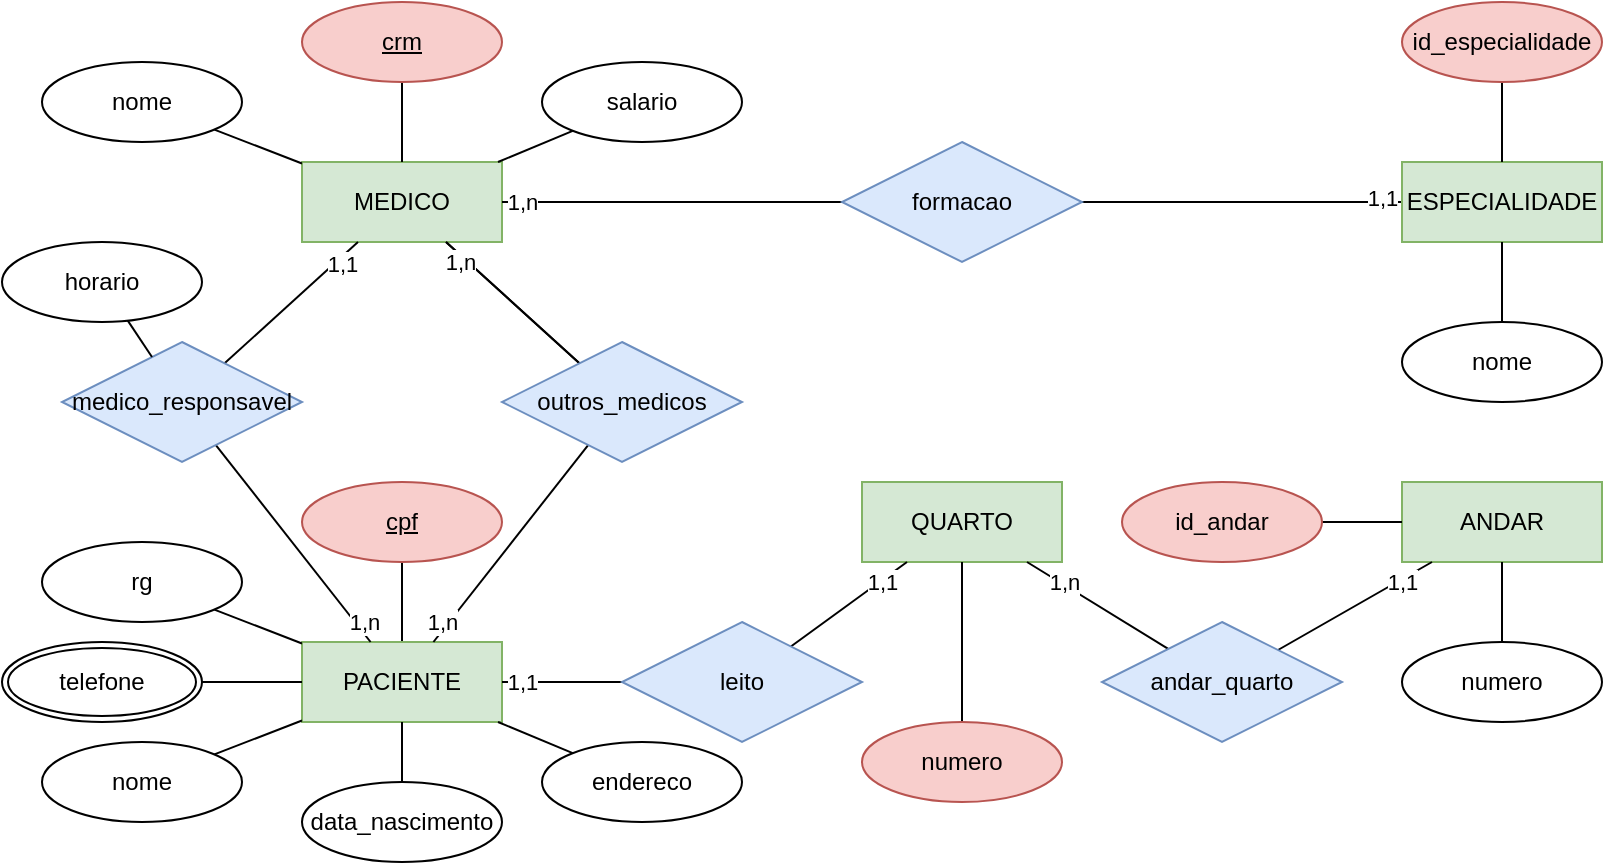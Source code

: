 <mxfile version="20.8.20" type="github">
  <diagram name="Página-1" id="lt4oC5ux750yqaEo4UEf">
    <mxGraphModel dx="995" dy="541" grid="1" gridSize="10" guides="1" tooltips="1" connect="1" arrows="1" fold="1" page="1" pageScale="1" pageWidth="827" pageHeight="1169" math="0" shadow="0">
      <root>
        <mxCell id="0" />
        <mxCell id="1" parent="0" />
        <mxCell id="RurWiZB8BcjZz6UFfZch-28" value="MEDICO" style="whiteSpace=wrap;html=1;align=center;fillColor=#d5e8d4;strokeColor=#82b366;" parent="1" vertex="1">
          <mxGeometry x="150" y="80" width="100" height="40" as="geometry" />
        </mxCell>
        <mxCell id="RurWiZB8BcjZz6UFfZch-44" style="rounded=0;orthogonalLoop=1;jettySize=auto;html=1;endArrow=none;endFill=0;startArrow=none;startFill=0;" parent="1" source="RurWiZB8BcjZz6UFfZch-29" target="RurWiZB8BcjZz6UFfZch-38" edge="1">
          <mxGeometry relative="1" as="geometry" />
        </mxCell>
        <mxCell id="RurWiZB8BcjZz6UFfZch-29" value="PACIENTE" style="whiteSpace=wrap;html=1;align=center;fillColor=#d5e8d4;strokeColor=#82b366;" parent="1" vertex="1">
          <mxGeometry x="150" y="320" width="100" height="40" as="geometry" />
        </mxCell>
        <mxCell id="RurWiZB8BcjZz6UFfZch-50" style="edgeStyle=none;rounded=0;orthogonalLoop=1;jettySize=auto;html=1;startArrow=none;startFill=0;endArrow=none;endFill=0;" parent="1" source="RurWiZB8BcjZz6UFfZch-30" target="RurWiZB8BcjZz6UFfZch-28" edge="1">
          <mxGeometry relative="1" as="geometry" />
        </mxCell>
        <mxCell id="RurWiZB8BcjZz6UFfZch-30" value="crm" style="ellipse;whiteSpace=wrap;html=1;align=center;fontStyle=4;fillColor=#f8cecc;strokeColor=#b85450;" parent="1" vertex="1">
          <mxGeometry x="150" width="100" height="40" as="geometry" />
        </mxCell>
        <mxCell id="RurWiZB8BcjZz6UFfZch-51" style="edgeStyle=none;rounded=0;orthogonalLoop=1;jettySize=auto;html=1;startArrow=none;startFill=0;endArrow=none;endFill=0;" parent="1" source="RurWiZB8BcjZz6UFfZch-31" target="RurWiZB8BcjZz6UFfZch-28" edge="1">
          <mxGeometry relative="1" as="geometry" />
        </mxCell>
        <mxCell id="RurWiZB8BcjZz6UFfZch-31" value="nome" style="ellipse;whiteSpace=wrap;html=1;align=center;" parent="1" vertex="1">
          <mxGeometry x="20" y="30" width="100" height="40" as="geometry" />
        </mxCell>
        <mxCell id="RurWiZB8BcjZz6UFfZch-52" style="edgeStyle=none;rounded=0;orthogonalLoop=1;jettySize=auto;html=1;startArrow=none;startFill=0;endArrow=none;endFill=0;" parent="1" source="RurWiZB8BcjZz6UFfZch-32" target="RurWiZB8BcjZz6UFfZch-28" edge="1">
          <mxGeometry relative="1" as="geometry" />
        </mxCell>
        <mxCell id="RurWiZB8BcjZz6UFfZch-32" value="salario" style="ellipse;whiteSpace=wrap;html=1;align=center;" parent="1" vertex="1">
          <mxGeometry x="270" y="30" width="100" height="40" as="geometry" />
        </mxCell>
        <mxCell id="RurWiZB8BcjZz6UFfZch-53" style="edgeStyle=none;rounded=0;orthogonalLoop=1;jettySize=auto;html=1;startArrow=none;startFill=0;endArrow=none;endFill=0;" parent="1" source="RurWiZB8BcjZz6UFfZch-62" target="RurWiZB8BcjZz6UFfZch-28" edge="1">
          <mxGeometry relative="1" as="geometry" />
        </mxCell>
        <mxCell id="RurWiZB8BcjZz6UFfZch-45" style="edgeStyle=none;rounded=0;orthogonalLoop=1;jettySize=auto;html=1;startArrow=none;startFill=0;endArrow=none;endFill=0;" parent="1" source="RurWiZB8BcjZz6UFfZch-35" target="RurWiZB8BcjZz6UFfZch-29" edge="1">
          <mxGeometry relative="1" as="geometry" />
        </mxCell>
        <mxCell id="RurWiZB8BcjZz6UFfZch-35" value="nome" style="ellipse;whiteSpace=wrap;html=1;align=center;" parent="1" vertex="1">
          <mxGeometry x="20" y="370" width="100" height="40" as="geometry" />
        </mxCell>
        <mxCell id="RurWiZB8BcjZz6UFfZch-46" style="edgeStyle=none;rounded=0;orthogonalLoop=1;jettySize=auto;html=1;startArrow=none;startFill=0;endArrow=none;endFill=0;" parent="1" source="RurWiZB8BcjZz6UFfZch-36" target="RurWiZB8BcjZz6UFfZch-29" edge="1">
          <mxGeometry relative="1" as="geometry" />
        </mxCell>
        <mxCell id="RurWiZB8BcjZz6UFfZch-36" value="rg" style="ellipse;whiteSpace=wrap;html=1;align=center;" parent="1" vertex="1">
          <mxGeometry x="20" y="270" width="100" height="40" as="geometry" />
        </mxCell>
        <mxCell id="RurWiZB8BcjZz6UFfZch-47" style="edgeStyle=none;rounded=0;orthogonalLoop=1;jettySize=auto;html=1;startArrow=none;startFill=0;endArrow=none;endFill=0;" parent="1" source="RurWiZB8BcjZz6UFfZch-37" target="RurWiZB8BcjZz6UFfZch-29" edge="1">
          <mxGeometry relative="1" as="geometry" />
        </mxCell>
        <mxCell id="RurWiZB8BcjZz6UFfZch-37" value="endereco" style="ellipse;whiteSpace=wrap;html=1;align=center;" parent="1" vertex="1">
          <mxGeometry x="270" y="370" width="100" height="40" as="geometry" />
        </mxCell>
        <mxCell id="RurWiZB8BcjZz6UFfZch-38" value="cpf" style="ellipse;whiteSpace=wrap;html=1;align=center;fontStyle=4;fillColor=#f8cecc;strokeColor=#b85450;" parent="1" vertex="1">
          <mxGeometry x="150" y="240" width="100" height="40" as="geometry" />
        </mxCell>
        <mxCell id="RurWiZB8BcjZz6UFfZch-56" style="edgeStyle=none;rounded=0;orthogonalLoop=1;jettySize=auto;html=1;startArrow=none;startFill=0;endArrow=none;endFill=0;" parent="1" source="RurWiZB8BcjZz6UFfZch-39" target="RurWiZB8BcjZz6UFfZch-54" edge="1">
          <mxGeometry relative="1" as="geometry" />
        </mxCell>
        <mxCell id="uBctqNBenhT5QrGedChw-10" value="1,1" style="edgeLabel;html=1;align=center;verticalAlign=middle;resizable=0;points=[];fontFamily=Helvetica;" vertex="1" connectable="0" parent="RurWiZB8BcjZz6UFfZch-56">
          <mxGeometry x="-0.871" y="-2" relative="1" as="geometry">
            <mxPoint as="offset" />
          </mxGeometry>
        </mxCell>
        <mxCell id="RurWiZB8BcjZz6UFfZch-39" value="ESPECIALIDADE" style="whiteSpace=wrap;html=1;align=center;fillColor=#d5e8d4;strokeColor=#82b366;" parent="1" vertex="1">
          <mxGeometry x="700" y="80" width="100" height="40" as="geometry" />
        </mxCell>
        <mxCell id="RurWiZB8BcjZz6UFfZch-49" style="edgeStyle=none;rounded=0;orthogonalLoop=1;jettySize=auto;html=1;startArrow=none;startFill=0;endArrow=none;endFill=0;" parent="1" source="RurWiZB8BcjZz6UFfZch-41" target="RurWiZB8BcjZz6UFfZch-29" edge="1">
          <mxGeometry relative="1" as="geometry" />
        </mxCell>
        <mxCell id="RurWiZB8BcjZz6UFfZch-41" value="data_nascimento" style="ellipse;whiteSpace=wrap;html=1;align=center;" parent="1" vertex="1">
          <mxGeometry x="150" y="390" width="100" height="40" as="geometry" />
        </mxCell>
        <mxCell id="RurWiZB8BcjZz6UFfZch-42" value="QUARTO" style="whiteSpace=wrap;html=1;align=center;fillColor=#d5e8d4;strokeColor=#82b366;" parent="1" vertex="1">
          <mxGeometry x="430" y="240" width="100" height="40" as="geometry" />
        </mxCell>
        <mxCell id="RurWiZB8BcjZz6UFfZch-81" style="edgeStyle=none;rounded=0;orthogonalLoop=1;jettySize=auto;html=1;startArrow=none;startFill=0;endArrow=none;endFill=0;fontFamily=Helvetica;" parent="1" source="RurWiZB8BcjZz6UFfZch-54" target="RurWiZB8BcjZz6UFfZch-28" edge="1">
          <mxGeometry relative="1" as="geometry" />
        </mxCell>
        <mxCell id="uBctqNBenhT5QrGedChw-11" value="1,n" style="edgeLabel;html=1;align=center;verticalAlign=middle;resizable=0;points=[];fontFamily=Helvetica;" vertex="1" connectable="0" parent="RurWiZB8BcjZz6UFfZch-81">
          <mxGeometry x="0.918" relative="1" as="geometry">
            <mxPoint x="3" as="offset" />
          </mxGeometry>
        </mxCell>
        <mxCell id="RurWiZB8BcjZz6UFfZch-54" value="formacao" style="shape=rhombus;perimeter=rhombusPerimeter;whiteSpace=wrap;html=1;align=center;fillColor=#dae8fc;strokeColor=#6c8ebf;" parent="1" vertex="1">
          <mxGeometry x="420" y="70" width="120" height="60" as="geometry" />
        </mxCell>
        <mxCell id="RurWiZB8BcjZz6UFfZch-74" style="edgeStyle=none;rounded=0;orthogonalLoop=1;jettySize=auto;html=1;startArrow=none;startFill=0;endArrow=none;endFill=0;" parent="1" source="RurWiZB8BcjZz6UFfZch-61" target="RurWiZB8BcjZz6UFfZch-29" edge="1">
          <mxGeometry relative="1" as="geometry" />
        </mxCell>
        <mxCell id="uBctqNBenhT5QrGedChw-13" value="1,n" style="edgeLabel;html=1;align=center;verticalAlign=middle;resizable=0;points=[];fontFamily=Helvetica;" vertex="1" connectable="0" parent="RurWiZB8BcjZz6UFfZch-74">
          <mxGeometry x="0.901" relative="1" as="geometry">
            <mxPoint y="-5" as="offset" />
          </mxGeometry>
        </mxCell>
        <mxCell id="RurWiZB8BcjZz6UFfZch-75" style="edgeStyle=none;rounded=0;orthogonalLoop=1;jettySize=auto;html=1;startArrow=none;startFill=0;endArrow=none;endFill=0;" parent="1" source="RurWiZB8BcjZz6UFfZch-61" target="RurWiZB8BcjZz6UFfZch-28" edge="1">
          <mxGeometry relative="1" as="geometry" />
        </mxCell>
        <mxCell id="uBctqNBenhT5QrGedChw-9" value="1,1" style="edgeLabel;html=1;align=center;verticalAlign=middle;resizable=0;points=[];fontFamily=Helvetica;" vertex="1" connectable="0" parent="RurWiZB8BcjZz6UFfZch-75">
          <mxGeometry x="0.524" relative="1" as="geometry">
            <mxPoint x="8" y="-4" as="offset" />
          </mxGeometry>
        </mxCell>
        <mxCell id="RurWiZB8BcjZz6UFfZch-61" value="medico_responsavel" style="shape=rhombus;perimeter=rhombusPerimeter;whiteSpace=wrap;html=1;align=center;fillColor=#dae8fc;strokeColor=#6c8ebf;" parent="1" vertex="1">
          <mxGeometry x="30" y="170" width="120" height="60" as="geometry" />
        </mxCell>
        <mxCell id="RurWiZB8BcjZz6UFfZch-72" style="edgeStyle=none;rounded=0;orthogonalLoop=1;jettySize=auto;html=1;startArrow=none;startFill=0;endArrow=none;endFill=0;" parent="1" source="RurWiZB8BcjZz6UFfZch-62" target="RurWiZB8BcjZz6UFfZch-29" edge="1">
          <mxGeometry relative="1" as="geometry" />
        </mxCell>
        <mxCell id="uBctqNBenhT5QrGedChw-14" value="1,n" style="edgeLabel;html=1;align=center;verticalAlign=middle;resizable=0;points=[];fontFamily=Helvetica;" vertex="1" connectable="0" parent="RurWiZB8BcjZz6UFfZch-72">
          <mxGeometry x="0.895" relative="1" as="geometry">
            <mxPoint y="-5" as="offset" />
          </mxGeometry>
        </mxCell>
        <mxCell id="RurWiZB8BcjZz6UFfZch-73" style="edgeStyle=none;rounded=0;orthogonalLoop=1;jettySize=auto;html=1;startArrow=none;startFill=0;endArrow=none;endFill=0;" parent="1" source="RurWiZB8BcjZz6UFfZch-62" target="RurWiZB8BcjZz6UFfZch-28" edge="1">
          <mxGeometry relative="1" as="geometry" />
        </mxCell>
        <mxCell id="uBctqNBenhT5QrGedChw-12" value="1,n" style="edgeLabel;html=1;align=center;verticalAlign=middle;resizable=0;points=[];fontFamily=Helvetica;" vertex="1" connectable="0" parent="RurWiZB8BcjZz6UFfZch-73">
          <mxGeometry x="0.776" y="1" relative="1" as="geometry">
            <mxPoint y="2" as="offset" />
          </mxGeometry>
        </mxCell>
        <mxCell id="RurWiZB8BcjZz6UFfZch-68" style="edgeStyle=none;rounded=0;orthogonalLoop=1;jettySize=auto;html=1;startArrow=none;startFill=0;endArrow=none;endFill=0;" parent="1" source="RurWiZB8BcjZz6UFfZch-64" target="RurWiZB8BcjZz6UFfZch-42" edge="1">
          <mxGeometry relative="1" as="geometry" />
        </mxCell>
        <mxCell id="RurWiZB8BcjZz6UFfZch-64" value="numero" style="ellipse;whiteSpace=wrap;html=1;align=center;fillColor=#f8cecc;strokeColor=#b85450;" parent="1" vertex="1">
          <mxGeometry x="430" y="360" width="100" height="40" as="geometry" />
        </mxCell>
        <mxCell id="RurWiZB8BcjZz6UFfZch-65" value="ANDAR" style="whiteSpace=wrap;html=1;align=center;fillColor=#d5e8d4;strokeColor=#82b366;" parent="1" vertex="1">
          <mxGeometry x="700" y="240" width="100" height="40" as="geometry" />
        </mxCell>
        <mxCell id="RurWiZB8BcjZz6UFfZch-70" style="edgeStyle=none;rounded=0;orthogonalLoop=1;jettySize=auto;html=1;startArrow=none;startFill=0;endArrow=none;endFill=0;" parent="1" source="RurWiZB8BcjZz6UFfZch-66" target="RurWiZB8BcjZz6UFfZch-65" edge="1">
          <mxGeometry relative="1" as="geometry" />
        </mxCell>
        <mxCell id="uBctqNBenhT5QrGedChw-19" value="1,1" style="edgeLabel;html=1;align=center;verticalAlign=middle;resizable=0;points=[];fontFamily=Helvetica;" vertex="1" connectable="0" parent="RurWiZB8BcjZz6UFfZch-70">
          <mxGeometry x="0.737" relative="1" as="geometry">
            <mxPoint x="-5" y="4" as="offset" />
          </mxGeometry>
        </mxCell>
        <mxCell id="RurWiZB8BcjZz6UFfZch-71" style="edgeStyle=none;rounded=0;orthogonalLoop=1;jettySize=auto;html=1;startArrow=none;startFill=0;endArrow=none;endFill=0;" parent="1" source="RurWiZB8BcjZz6UFfZch-66" target="RurWiZB8BcjZz6UFfZch-42" edge="1">
          <mxGeometry relative="1" as="geometry" />
        </mxCell>
        <mxCell id="uBctqNBenhT5QrGedChw-18" value="1,n" style="edgeLabel;html=1;align=center;verticalAlign=middle;resizable=0;points=[];fontFamily=Helvetica;" vertex="1" connectable="0" parent="RurWiZB8BcjZz6UFfZch-71">
          <mxGeometry x="0.68" y="1" relative="1" as="geometry">
            <mxPoint x="7" y="2" as="offset" />
          </mxGeometry>
        </mxCell>
        <mxCell id="RurWiZB8BcjZz6UFfZch-66" value="andar_quarto" style="shape=rhombus;perimeter=rhombusPerimeter;whiteSpace=wrap;html=1;align=center;fillColor=#dae8fc;strokeColor=#6c8ebf;" parent="1" vertex="1">
          <mxGeometry x="550" y="310" width="120" height="60" as="geometry" />
        </mxCell>
        <mxCell id="RurWiZB8BcjZz6UFfZch-69" style="edgeStyle=none;rounded=0;orthogonalLoop=1;jettySize=auto;html=1;startArrow=none;startFill=0;endArrow=none;endFill=0;" parent="1" source="RurWiZB8BcjZz6UFfZch-67" target="RurWiZB8BcjZz6UFfZch-65" edge="1">
          <mxGeometry relative="1" as="geometry" />
        </mxCell>
        <mxCell id="RurWiZB8BcjZz6UFfZch-67" value="id_andar" style="ellipse;whiteSpace=wrap;html=1;align=center;fillColor=#f8cecc;strokeColor=#b85450;" parent="1" vertex="1">
          <mxGeometry x="560" y="240" width="100" height="40" as="geometry" />
        </mxCell>
        <mxCell id="RurWiZB8BcjZz6UFfZch-77" style="edgeStyle=none;rounded=0;orthogonalLoop=1;jettySize=auto;html=1;startArrow=none;startFill=0;endArrow=none;endFill=0;" parent="1" source="RurWiZB8BcjZz6UFfZch-76" target="RurWiZB8BcjZz6UFfZch-29" edge="1">
          <mxGeometry relative="1" as="geometry" />
        </mxCell>
        <mxCell id="uBctqNBenhT5QrGedChw-15" value="1,1" style="edgeLabel;html=1;align=center;verticalAlign=middle;resizable=0;points=[];fontFamily=Helvetica;" vertex="1" connectable="0" parent="RurWiZB8BcjZz6UFfZch-77">
          <mxGeometry x="0.711" y="1" relative="1" as="geometry">
            <mxPoint x="1" y="-1" as="offset" />
          </mxGeometry>
        </mxCell>
        <mxCell id="RurWiZB8BcjZz6UFfZch-78" style="edgeStyle=none;rounded=0;orthogonalLoop=1;jettySize=auto;html=1;startArrow=none;startFill=0;endArrow=none;endFill=0;" parent="1" source="RurWiZB8BcjZz6UFfZch-76" target="RurWiZB8BcjZz6UFfZch-42" edge="1">
          <mxGeometry relative="1" as="geometry" />
        </mxCell>
        <mxCell id="uBctqNBenhT5QrGedChw-16" value="1,1" style="edgeLabel;html=1;align=center;verticalAlign=middle;resizable=0;points=[];fontFamily=Helvetica;" vertex="1" connectable="0" parent="RurWiZB8BcjZz6UFfZch-78">
          <mxGeometry x="0.643" relative="1" as="geometry">
            <mxPoint x="-2" y="2" as="offset" />
          </mxGeometry>
        </mxCell>
        <mxCell id="RurWiZB8BcjZz6UFfZch-76" value="leito" style="shape=rhombus;perimeter=rhombusPerimeter;whiteSpace=wrap;html=1;align=center;fillColor=#dae8fc;strokeColor=#6c8ebf;" parent="1" vertex="1">
          <mxGeometry x="310" y="310" width="120" height="60" as="geometry" />
        </mxCell>
        <mxCell id="RurWiZB8BcjZz6UFfZch-80" style="edgeStyle=none;rounded=0;orthogonalLoop=1;jettySize=auto;html=1;startArrow=none;startFill=0;endArrow=none;endFill=0;" parent="1" source="RurWiZB8BcjZz6UFfZch-79" target="RurWiZB8BcjZz6UFfZch-39" edge="1">
          <mxGeometry relative="1" as="geometry" />
        </mxCell>
        <mxCell id="RurWiZB8BcjZz6UFfZch-79" value="nome" style="ellipse;whiteSpace=wrap;html=1;align=center;" parent="1" vertex="1">
          <mxGeometry x="700" y="160" width="100" height="40" as="geometry" />
        </mxCell>
        <mxCell id="RurWiZB8BcjZz6UFfZch-62" value="outros_medicos" style="shape=rhombus;perimeter=rhombusPerimeter;whiteSpace=wrap;html=1;align=center;fillColor=#dae8fc;strokeColor=#6c8ebf;" parent="1" vertex="1">
          <mxGeometry x="250" y="170" width="120" height="60" as="geometry" />
        </mxCell>
        <mxCell id="RurWiZB8BcjZz6UFfZch-85" style="edgeStyle=none;rounded=0;orthogonalLoop=1;jettySize=auto;html=1;exitX=0.5;exitY=1;exitDx=0;exitDy=0;startArrow=none;startFill=0;endArrow=none;endFill=0;" parent="1" source="RurWiZB8BcjZz6UFfZch-37" target="RurWiZB8BcjZz6UFfZch-37" edge="1">
          <mxGeometry relative="1" as="geometry" />
        </mxCell>
        <mxCell id="RurWiZB8BcjZz6UFfZch-87" style="edgeStyle=none;rounded=0;orthogonalLoop=1;jettySize=auto;html=1;startArrow=none;startFill=0;endArrow=none;endFill=0;" parent="1" source="RurWiZB8BcjZz6UFfZch-86" target="RurWiZB8BcjZz6UFfZch-29" edge="1">
          <mxGeometry relative="1" as="geometry" />
        </mxCell>
        <mxCell id="RurWiZB8BcjZz6UFfZch-86" value="telefone" style="ellipse;shape=doubleEllipse;margin=3;whiteSpace=wrap;html=1;align=center;" parent="1" vertex="1">
          <mxGeometry y="320" width="100" height="40" as="geometry" />
        </mxCell>
        <mxCell id="uBctqNBenhT5QrGedChw-2" style="edgeStyle=orthogonalEdgeStyle;rounded=0;orthogonalLoop=1;jettySize=auto;html=1;endArrow=none;endFill=0;" edge="1" parent="1" source="uBctqNBenhT5QrGedChw-1" target="RurWiZB8BcjZz6UFfZch-39">
          <mxGeometry relative="1" as="geometry" />
        </mxCell>
        <mxCell id="uBctqNBenhT5QrGedChw-1" value="id_especialidade" style="ellipse;whiteSpace=wrap;html=1;align=center;fillColor=#f8cecc;strokeColor=#b85450;" vertex="1" parent="1">
          <mxGeometry x="700" width="100" height="40" as="geometry" />
        </mxCell>
        <mxCell id="uBctqNBenhT5QrGedChw-4" style="edgeStyle=orthogonalEdgeStyle;rounded=0;orthogonalLoop=1;jettySize=auto;html=1;endArrow=none;endFill=0;" edge="1" parent="1" source="uBctqNBenhT5QrGedChw-3" target="RurWiZB8BcjZz6UFfZch-65">
          <mxGeometry relative="1" as="geometry" />
        </mxCell>
        <mxCell id="uBctqNBenhT5QrGedChw-3" value="numero" style="ellipse;whiteSpace=wrap;html=1;align=center;" vertex="1" parent="1">
          <mxGeometry x="700" y="320" width="100" height="40" as="geometry" />
        </mxCell>
        <mxCell id="uBctqNBenhT5QrGedChw-6" style="rounded=0;orthogonalLoop=1;jettySize=auto;html=1;endArrow=none;endFill=0;" edge="1" parent="1" source="uBctqNBenhT5QrGedChw-5" target="RurWiZB8BcjZz6UFfZch-61">
          <mxGeometry relative="1" as="geometry" />
        </mxCell>
        <mxCell id="uBctqNBenhT5QrGedChw-5" value="horario" style="ellipse;whiteSpace=wrap;html=1;align=center;" vertex="1" parent="1">
          <mxGeometry y="120" width="100" height="40" as="geometry" />
        </mxCell>
      </root>
    </mxGraphModel>
  </diagram>
</mxfile>
